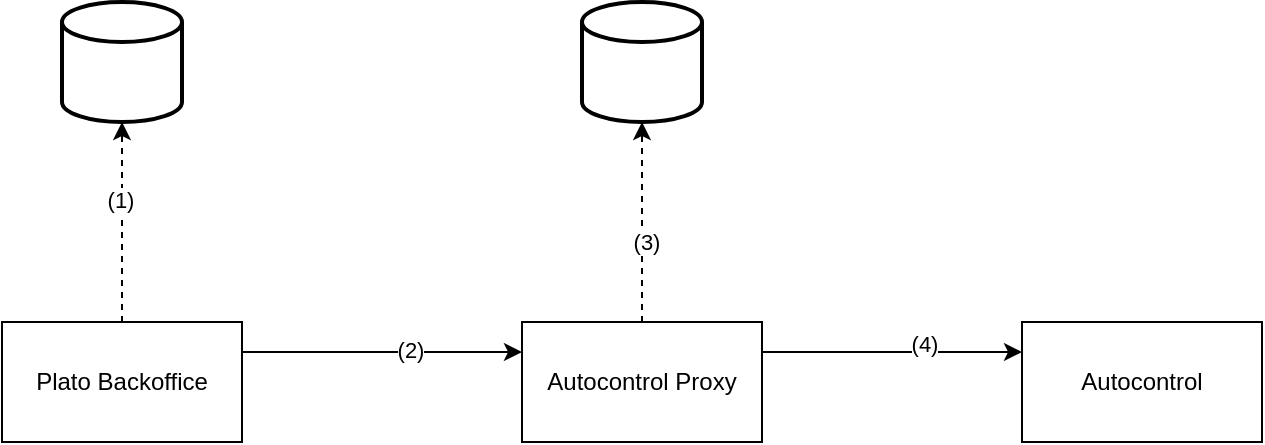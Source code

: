<mxfile version="13.2.4" type="device"><diagram id="q5hKpPyhD53GUw2FXFm3" name="Page-1"><mxGraphModel dx="1038" dy="568" grid="1" gridSize="10" guides="1" tooltips="1" connect="1" arrows="1" fold="1" page="1" pageScale="1" pageWidth="827" pageHeight="1169" math="0" shadow="0"><root><mxCell id="0"/><mxCell id="1" parent="0"/><mxCell id="lB1CD4RXjM8gFbS6P2cn-17" style="edgeStyle=orthogonalEdgeStyle;rounded=0;orthogonalLoop=1;jettySize=auto;html=1;entryX=0.5;entryY=1;entryDx=0;entryDy=0;entryPerimeter=0;dashed=1;" parent="1" source="lB1CD4RXjM8gFbS6P2cn-1" target="lB1CD4RXjM8gFbS6P2cn-4" edge="1"><mxGeometry relative="1" as="geometry"/></mxCell><mxCell id="lB1CD4RXjM8gFbS6P2cn-21" value="(1)" style="edgeLabel;html=1;align=center;verticalAlign=middle;resizable=0;points=[];" parent="lB1CD4RXjM8gFbS6P2cn-17" vertex="1" connectable="0"><mxGeometry x="0.224" y="1" relative="1" as="geometry"><mxPoint as="offset"/></mxGeometry></mxCell><mxCell id="lB1CD4RXjM8gFbS6P2cn-18" style="edgeStyle=orthogonalEdgeStyle;rounded=0;orthogonalLoop=1;jettySize=auto;html=1;exitX=1;exitY=0.25;exitDx=0;exitDy=0;entryX=0;entryY=0.25;entryDx=0;entryDy=0;" parent="1" source="lB1CD4RXjM8gFbS6P2cn-1" target="lB1CD4RXjM8gFbS6P2cn-2" edge="1"><mxGeometry relative="1" as="geometry"/></mxCell><mxCell id="lB1CD4RXjM8gFbS6P2cn-22" value="(2)" style="edgeLabel;html=1;align=center;verticalAlign=middle;resizable=0;points=[];" parent="lB1CD4RXjM8gFbS6P2cn-18" vertex="1" connectable="0"><mxGeometry x="0.197" y="-4" relative="1" as="geometry"><mxPoint y="-5" as="offset"/></mxGeometry></mxCell><mxCell id="lB1CD4RXjM8gFbS6P2cn-1" value="Plato Backoffice" style="rounded=0;whiteSpace=wrap;html=1;" parent="1" vertex="1"><mxGeometry x="40" y="180" width="120" height="60" as="geometry"/></mxCell><mxCell id="lB1CD4RXjM8gFbS6P2cn-19" style="edgeStyle=orthogonalEdgeStyle;rounded=0;orthogonalLoop=1;jettySize=auto;html=1;entryX=0.5;entryY=1;entryDx=0;entryDy=0;entryPerimeter=0;dashed=1;" parent="1" source="lB1CD4RXjM8gFbS6P2cn-2" target="lB1CD4RXjM8gFbS6P2cn-5" edge="1"><mxGeometry relative="1" as="geometry"/></mxCell><mxCell id="lB1CD4RXjM8gFbS6P2cn-23" value="(3)" style="edgeLabel;html=1;align=center;verticalAlign=middle;resizable=0;points=[];" parent="lB1CD4RXjM8gFbS6P2cn-19" vertex="1" connectable="0"><mxGeometry x="-0.196" y="-2" relative="1" as="geometry"><mxPoint as="offset"/></mxGeometry></mxCell><mxCell id="lB1CD4RXjM8gFbS6P2cn-20" style="edgeStyle=orthogonalEdgeStyle;rounded=0;orthogonalLoop=1;jettySize=auto;html=1;exitX=1;exitY=0.25;exitDx=0;exitDy=0;entryX=0;entryY=0.25;entryDx=0;entryDy=0;" parent="1" source="lB1CD4RXjM8gFbS6P2cn-2" target="lB1CD4RXjM8gFbS6P2cn-3" edge="1"><mxGeometry relative="1" as="geometry"/></mxCell><mxCell id="lB1CD4RXjM8gFbS6P2cn-24" value="(4)" style="edgeLabel;html=1;align=center;verticalAlign=middle;resizable=0;points=[];" parent="lB1CD4RXjM8gFbS6P2cn-20" vertex="1" connectable="0"><mxGeometry x="0.243" y="4" relative="1" as="geometry"><mxPoint as="offset"/></mxGeometry></mxCell><mxCell id="lB1CD4RXjM8gFbS6P2cn-2" value="Autocontrol Proxy" style="rounded=0;whiteSpace=wrap;html=1;" parent="1" vertex="1"><mxGeometry x="300" y="180" width="120" height="60" as="geometry"/></mxCell><mxCell id="lB1CD4RXjM8gFbS6P2cn-3" value="Autocontrol" style="rounded=0;whiteSpace=wrap;html=1;" parent="1" vertex="1"><mxGeometry x="550" y="180" width="120" height="60" as="geometry"/></mxCell><mxCell id="lB1CD4RXjM8gFbS6P2cn-4" value="" style="strokeWidth=2;html=1;shape=mxgraph.flowchart.database;whiteSpace=wrap;" parent="1" vertex="1"><mxGeometry x="70" y="20" width="60" height="60" as="geometry"/></mxCell><mxCell id="lB1CD4RXjM8gFbS6P2cn-5" value="" style="strokeWidth=2;html=1;shape=mxgraph.flowchart.database;whiteSpace=wrap;" parent="1" vertex="1"><mxGeometry x="330" y="20" width="60" height="60" as="geometry"/></mxCell></root></mxGraphModel></diagram></mxfile>